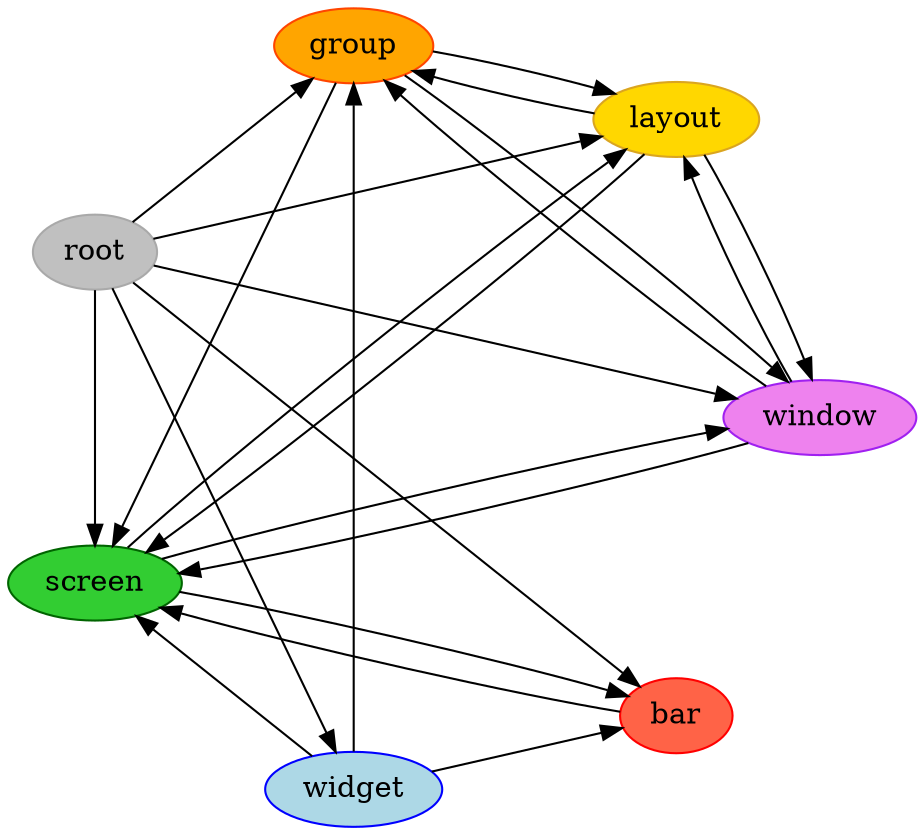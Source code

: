 digraph G {
    layout = circo;
    root = "root";
    splines = true;

    node [style="filled", color=DarkGray, fillcolor=Gray, label="root"];
    root;

    node [style="filled", color=Red, fillcolor=Tomato, label="bar"];
    bar;

    node [style="filled", color=OrangeRed, fillcolor=Orange, label="group"];
    group;

    node [style="filled", color=Goldenrod, fillcolor=Gold, label="layout"]
    layout;

    node [style="filled", color=DarkGreen, fillcolor=LimeGreen, label="screen"];
    screen;

    node [style="filled", color=Blue, fillcolor=LightBlue, label="widget"];
    widget;

    node [style="filled", color=Purple, fillcolor=Violet, label="window"];
    window;

    root -> bar;
    root -> group;
    root -> layout;
    root -> screen;
    root -> widget;
    root -> window;

    bar -> screen;

    group -> layout;
    group -> screen;
    group -> window;

    layout -> group;
    layout -> screen;
    layout -> window;

    screen -> bar;
    screen -> layout;
    screen -> window;

    widget -> bar;
    widget -> group;
    widget -> screen;

    window -> group;
    window -> screen;
    window -> layout;
}
